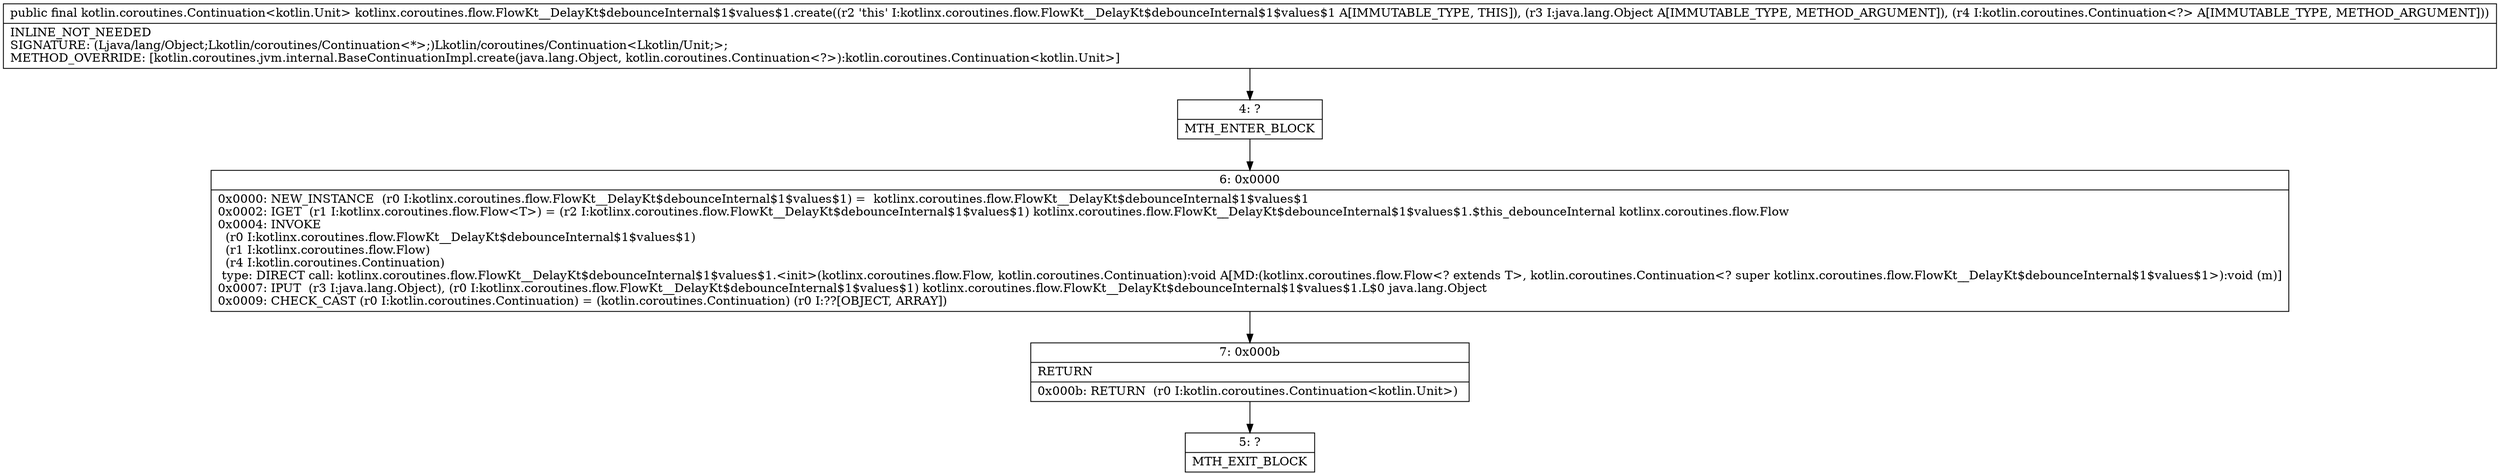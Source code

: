 digraph "CFG forkotlinx.coroutines.flow.FlowKt__DelayKt$debounceInternal$1$values$1.create(Ljava\/lang\/Object;Lkotlin\/coroutines\/Continuation;)Lkotlin\/coroutines\/Continuation;" {
Node_4 [shape=record,label="{4\:\ ?|MTH_ENTER_BLOCK\l}"];
Node_6 [shape=record,label="{6\:\ 0x0000|0x0000: NEW_INSTANCE  (r0 I:kotlinx.coroutines.flow.FlowKt__DelayKt$debounceInternal$1$values$1) =  kotlinx.coroutines.flow.FlowKt__DelayKt$debounceInternal$1$values$1 \l0x0002: IGET  (r1 I:kotlinx.coroutines.flow.Flow\<T\>) = (r2 I:kotlinx.coroutines.flow.FlowKt__DelayKt$debounceInternal$1$values$1) kotlinx.coroutines.flow.FlowKt__DelayKt$debounceInternal$1$values$1.$this_debounceInternal kotlinx.coroutines.flow.Flow \l0x0004: INVOKE  \l  (r0 I:kotlinx.coroutines.flow.FlowKt__DelayKt$debounceInternal$1$values$1)\l  (r1 I:kotlinx.coroutines.flow.Flow)\l  (r4 I:kotlin.coroutines.Continuation)\l type: DIRECT call: kotlinx.coroutines.flow.FlowKt__DelayKt$debounceInternal$1$values$1.\<init\>(kotlinx.coroutines.flow.Flow, kotlin.coroutines.Continuation):void A[MD:(kotlinx.coroutines.flow.Flow\<? extends T\>, kotlin.coroutines.Continuation\<? super kotlinx.coroutines.flow.FlowKt__DelayKt$debounceInternal$1$values$1\>):void (m)]\l0x0007: IPUT  (r3 I:java.lang.Object), (r0 I:kotlinx.coroutines.flow.FlowKt__DelayKt$debounceInternal$1$values$1) kotlinx.coroutines.flow.FlowKt__DelayKt$debounceInternal$1$values$1.L$0 java.lang.Object \l0x0009: CHECK_CAST (r0 I:kotlin.coroutines.Continuation) = (kotlin.coroutines.Continuation) (r0 I:??[OBJECT, ARRAY]) \l}"];
Node_7 [shape=record,label="{7\:\ 0x000b|RETURN\l|0x000b: RETURN  (r0 I:kotlin.coroutines.Continuation\<kotlin.Unit\>) \l}"];
Node_5 [shape=record,label="{5\:\ ?|MTH_EXIT_BLOCK\l}"];
MethodNode[shape=record,label="{public final kotlin.coroutines.Continuation\<kotlin.Unit\> kotlinx.coroutines.flow.FlowKt__DelayKt$debounceInternal$1$values$1.create((r2 'this' I:kotlinx.coroutines.flow.FlowKt__DelayKt$debounceInternal$1$values$1 A[IMMUTABLE_TYPE, THIS]), (r3 I:java.lang.Object A[IMMUTABLE_TYPE, METHOD_ARGUMENT]), (r4 I:kotlin.coroutines.Continuation\<?\> A[IMMUTABLE_TYPE, METHOD_ARGUMENT]))  | INLINE_NOT_NEEDED\lSIGNATURE: (Ljava\/lang\/Object;Lkotlin\/coroutines\/Continuation\<*\>;)Lkotlin\/coroutines\/Continuation\<Lkotlin\/Unit;\>;\lMETHOD_OVERRIDE: [kotlin.coroutines.jvm.internal.BaseContinuationImpl.create(java.lang.Object, kotlin.coroutines.Continuation\<?\>):kotlin.coroutines.Continuation\<kotlin.Unit\>]\l}"];
MethodNode -> Node_4;Node_4 -> Node_6;
Node_6 -> Node_7;
Node_7 -> Node_5;
}

